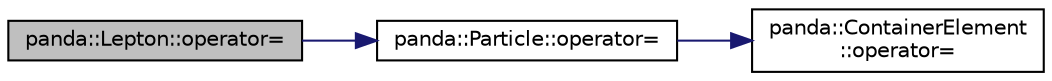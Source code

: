digraph "panda::Lepton::operator="
{
 // INTERACTIVE_SVG=YES
  edge [fontname="Helvetica",fontsize="10",labelfontname="Helvetica",labelfontsize="10"];
  node [fontname="Helvetica",fontsize="10",shape=record];
  rankdir="LR";
  Node1 [label="panda::Lepton::operator=",height=0.2,width=0.4,color="black", fillcolor="grey75", style="filled" fontcolor="black"];
  Node1 -> Node2 [color="midnightblue",fontsize="10",style="solid"];
  Node2 [label="panda::Particle::operator=",height=0.2,width=0.4,color="black", fillcolor="white", style="filled",URL="$classpanda_1_1Particle.html#a8c4fabfceb39b746b0e68a7389e662c4"];
  Node2 -> Node3 [color="midnightblue",fontsize="10",style="solid"];
  Node3 [label="panda::ContainerElement\l::operator=",height=0.2,width=0.4,color="black", fillcolor="white", style="filled",URL="$classpanda_1_1ContainerElement.html#ae8ba59e4cb5d7c1d491fc87c9360f039"];
}
